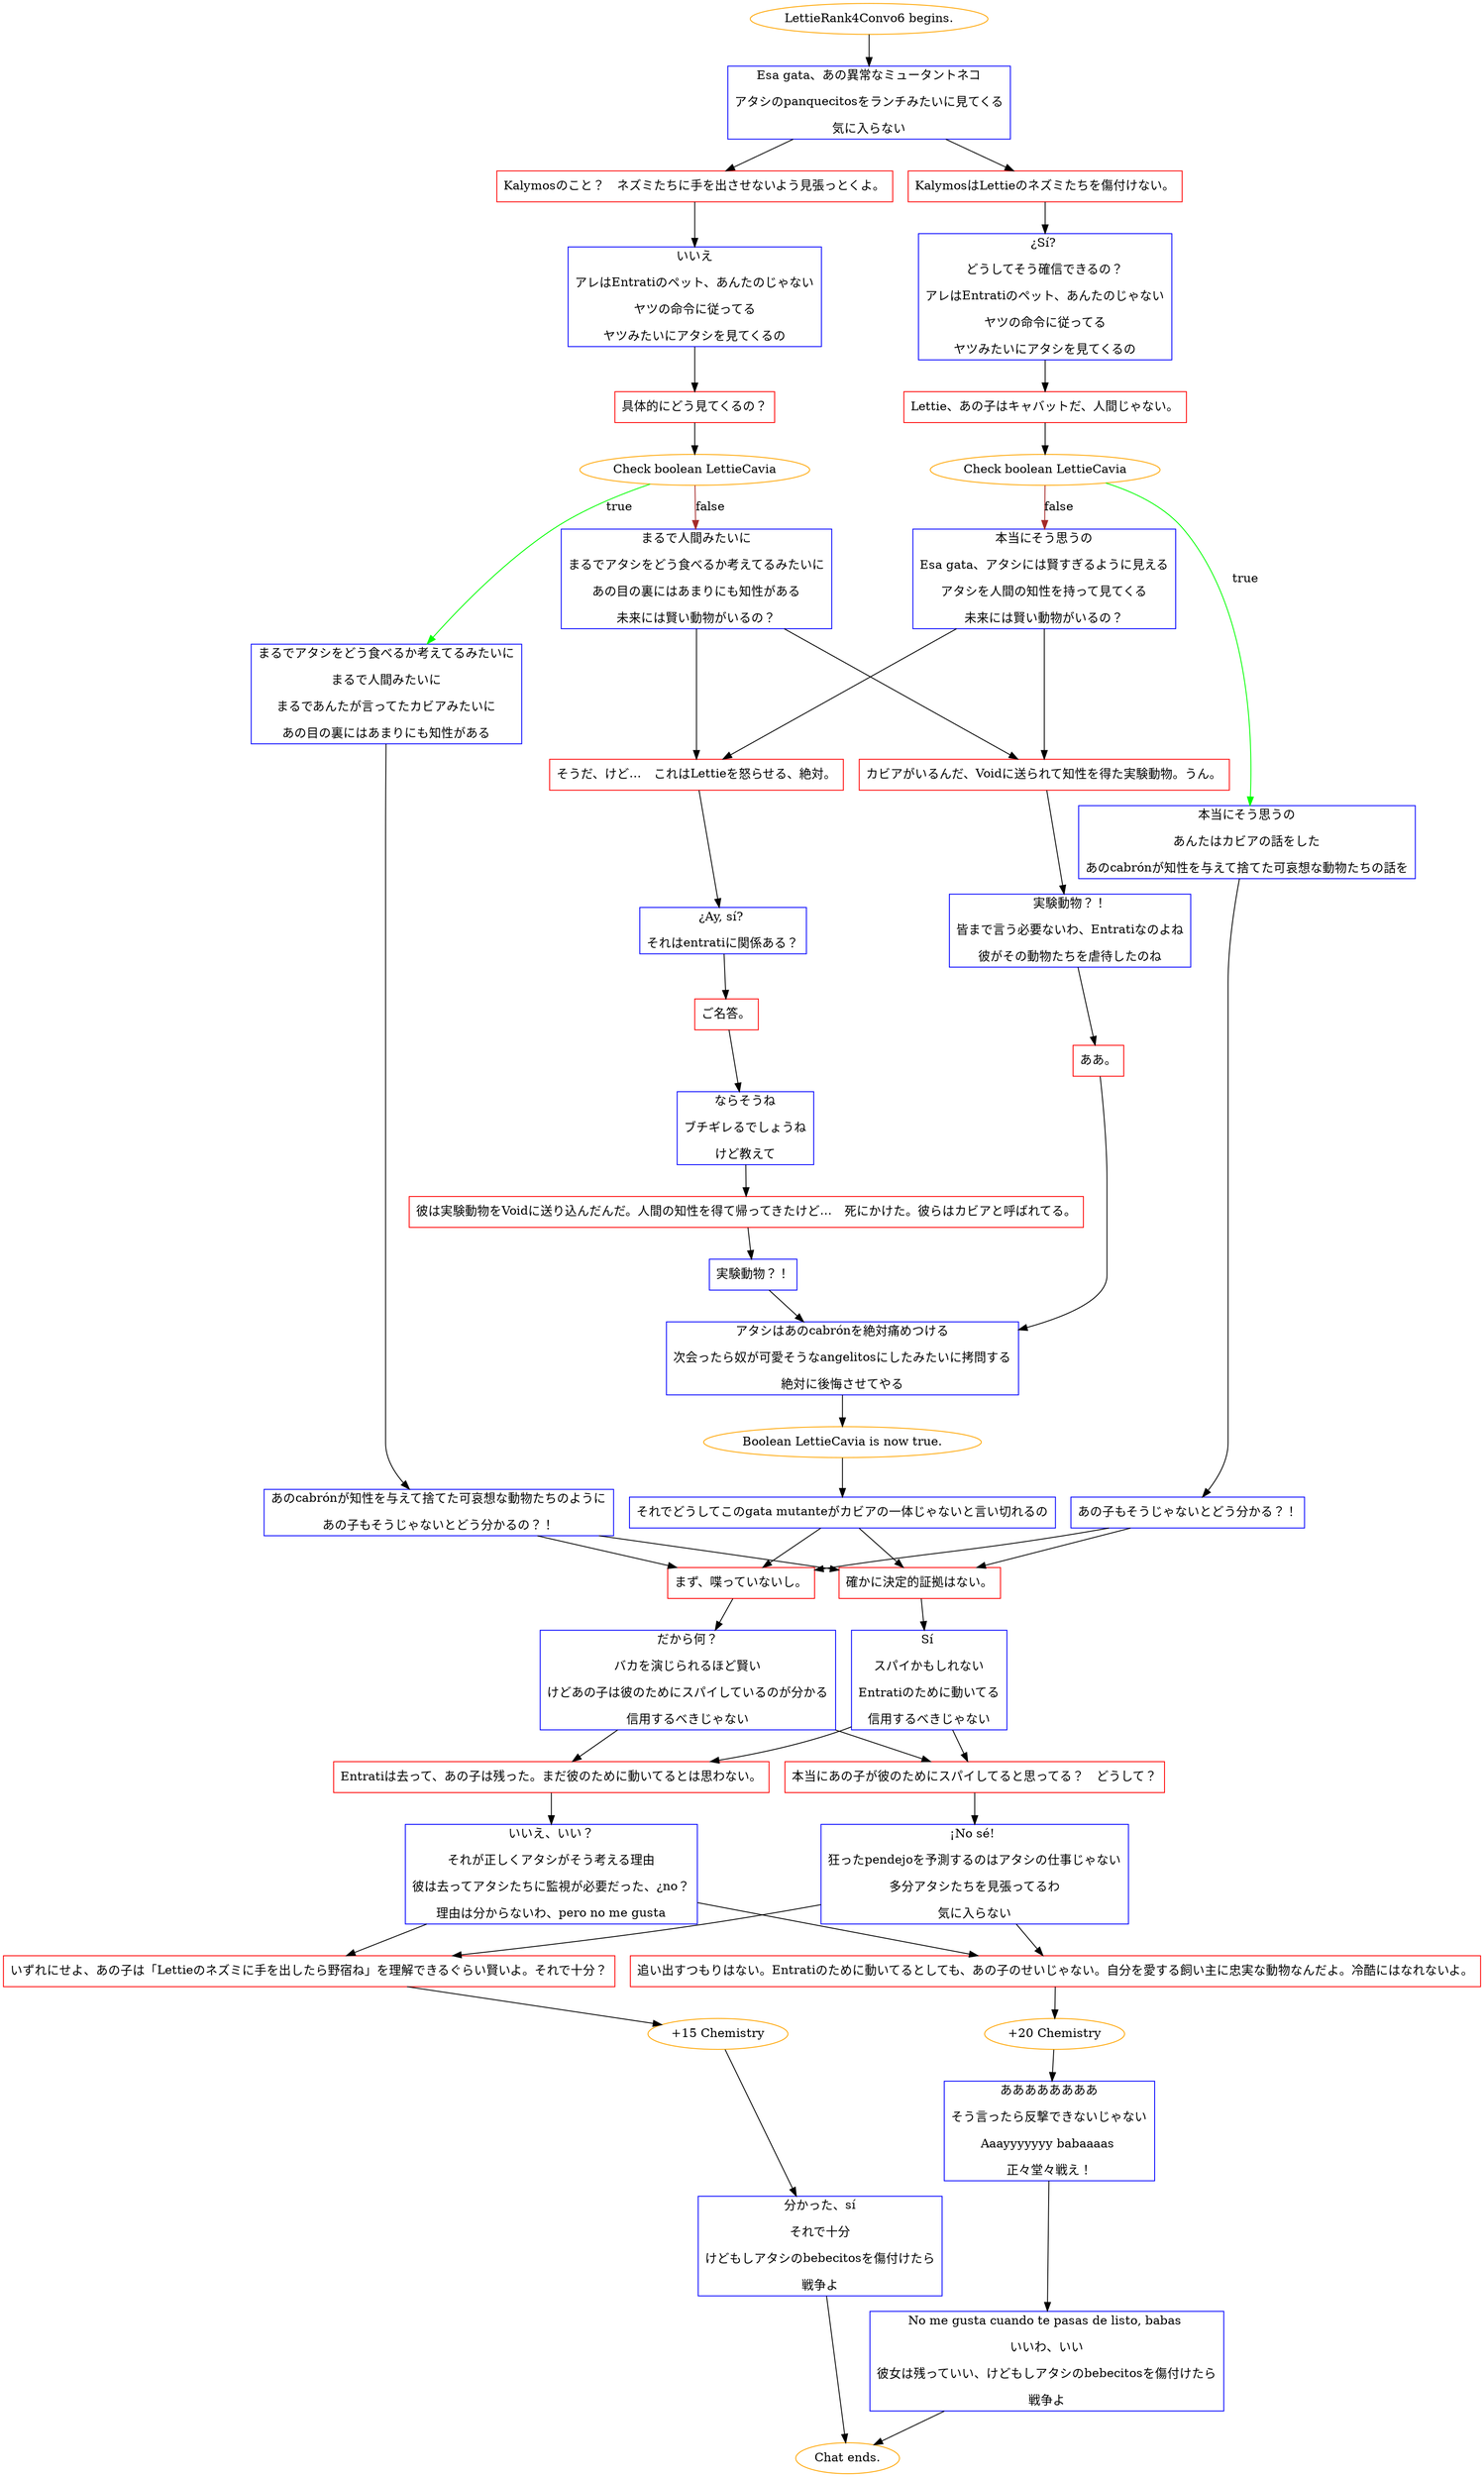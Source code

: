 digraph {
	"LettieRank4Convo6 begins." [color=orange];
		"LettieRank4Convo6 begins." -> j891178840;
	j891178840 [label="Esa gata、あの異常なミュータントネコ
アタシのpanquecitosをランチみたいに見てくる
気に入らない",shape=box,color=blue];
		j891178840 -> j561431456;
		j891178840 -> j1930051587;
	j561431456 [label="Kalymosのこと？　ネズミたちに手を出させないよう見張っとくよ。",shape=box,color=red];
		j561431456 -> j2013883885;
	j1930051587 [label="KalymosはLettieのネズミたちを傷付けない。",shape=box,color=red];
		j1930051587 -> j1546910883;
	j2013883885 [label="いいえ
アレはEntratiのペット、あんたのじゃない
ヤツの命令に従ってる
ヤツみたいにアタシを見てくるの",shape=box,color=blue];
		j2013883885 -> j338683119;
	j1546910883 [label="¿Sí? 
どうしてそう確信できるの？
アレはEntratiのペット、あんたのじゃない
ヤツの命令に従ってる
ヤツみたいにアタシを見てくるの",shape=box,color=blue];
		j1546910883 -> j1616800901;
	j338683119 [label="具体的にどう見てくるの？",shape=box,color=red];
		j338683119 -> j4254769564;
	j1616800901 [label="Lettie、あの子はキャバットだ、人間じゃない。",shape=box,color=red];
		j1616800901 -> j4287006142;
	j4254769564 [label="Check boolean LettieCavia",color=orange];
		j4254769564 -> j3753988711 [label=true,color=green];
		j4254769564 -> j3168165372 [label=false,color=brown];
	j4287006142 [label="Check boolean LettieCavia",color=orange];
		j4287006142 -> j1642136206 [label=true,color=green];
		j4287006142 -> j1068276947 [label=false,color=brown];
	j3753988711 [label="まるでアタシをどう食べるか考えてるみたいに
まるで人間みたいに
まるであんたが言ってたカビアみたいに
あの目の裏にはあまりにも知性がある",shape=box,color=blue];
		j3753988711 -> j2002466037;
	j3168165372 [label="まるで人間みたいに
まるでアタシをどう食べるか考えてるみたいに
あの目の裏にはあまりにも知性がある
未来には賢い動物がいるの？",shape=box,color=blue];
		j3168165372 -> j2008930031;
		j3168165372 -> j2104718929;
	j1642136206 [label="本当にそう思うの
あんたはカビアの話をした
あのcabrónが知性を与えて捨てた可哀想な動物たちの話を",shape=box,color=blue];
		j1642136206 -> j2224025009;
	j1068276947 [label="本当にそう思うの
Esa gata、アタシには賢すぎるように見える
アタシを人間の知性を持って見てくる
未来には賢い動物がいるの？",shape=box,color=blue];
		j1068276947 -> j2008930031;
		j1068276947 -> j2104718929;
	j2002466037 [label="あのcabrónが知性を与えて捨てた可哀想な動物たちのように
あの子もそうじゃないとどう分かるの？！",shape=box,color=blue];
		j2002466037 -> j385556606;
		j2002466037 -> j2717084695;
	j2008930031 [label="カビアがいるんだ、Voidに送られて知性を得た実験動物。うん。",shape=box,color=red];
		j2008930031 -> j1744776092;
	j2104718929 [label="そうだ、けど…　これはLettieを怒らせる、絶対。",shape=box,color=red];
		j2104718929 -> j2891527529;
	j2224025009 [label="あの子もそうじゃないとどう分かる？！",shape=box,color=blue];
		j2224025009 -> j385556606;
		j2224025009 -> j2717084695;
	j385556606 [label="まず、喋っていないし。",shape=box,color=red];
		j385556606 -> j1901049151;
	j2717084695 [label="確かに決定的証拠はない。",shape=box,color=red];
		j2717084695 -> j1601008656;
	j1744776092 [label="実験動物？！
皆まで言う必要ないわ、Entratiなのよね
彼がその動物たちを虐待したのね",shape=box,color=blue];
		j1744776092 -> j44360866;
	j2891527529 [label="¿Ay, sí? 
それはentratiに関係ある？",shape=box,color=blue];
		j2891527529 -> j2152310032;
	j1901049151 [label="だから何？
バカを演じられるほど賢い
けどあの子は彼のためにスパイしているのが分かる
信用するべきじゃない",shape=box,color=blue];
		j1901049151 -> j3825088888;
		j1901049151 -> j4128545426;
	j1601008656 [label="Sí 
スパイかもしれない
Entratiのために動いてる
信用するべきじゃない",shape=box,color=blue];
		j1601008656 -> j3825088888;
		j1601008656 -> j4128545426;
	j44360866 [label="ああ。",shape=box,color=red];
		j44360866 -> j1958868074;
	j2152310032 [label="ご名答。",shape=box,color=red];
		j2152310032 -> j2397921820;
	j3825088888 [label="Entratiは去って、あの子は残った。まだ彼のために動いてるとは思わない。",shape=box,color=red];
		j3825088888 -> j2578657703;
	j4128545426 [label="本当にあの子が彼のためにスパイしてると思ってる？　どうして？",shape=box,color=red];
		j4128545426 -> j2511245109;
	j1958868074 [label="アタシはあのcabrónを絶対痛めつける
次会ったら奴が可愛そうなangelitosにしたみたいに拷問する
絶対に後悔させてやる",shape=box,color=blue];
		j1958868074 -> j1462680227;
	j2397921820 [label="ならそうね
ブチギレるでしょうね
けど教えて",shape=box,color=blue];
		j2397921820 -> j1137731666;
	j2578657703 [label="いいえ、いい？
それが正しくアタシがそう考える理由
彼は去ってアタシたちに監視が必要だった、¿no？
理由は分からないわ、pero no me gusta",shape=box,color=blue];
		j2578657703 -> j789841612;
		j2578657703 -> j843092727;
	j2511245109 [label="¡No sé! 
狂ったpendejoを予測するのはアタシの仕事じゃない
多分アタシたちを見張ってるわ
気に入らない",shape=box,color=blue];
		j2511245109 -> j789841612;
		j2511245109 -> j843092727;
	j1462680227 [label="Boolean LettieCavia is now true.",color=orange];
		j1462680227 -> j3647084027;
	j1137731666 [label="彼は実験動物をVoidに送り込んだんだ。人間の知性を得て帰ってきたけど…　死にかけた。彼らはカビアと呼ばれてる。",shape=box,color=red];
		j1137731666 -> j1934846147;
	j789841612 [label="いずれにせよ、あの子は「Lettieのネズミに手を出したら野宿ね」を理解できるぐらい賢いよ。それで十分？",shape=box,color=red];
		j789841612 -> j716030783;
	j843092727 [label="追い出すつもりはない。Entratiのために動いてるとしても、あの子のせいじゃない。自分を愛する飼い主に忠実な動物なんだよ。冷酷にはなれないよ。",shape=box,color=red];
		j843092727 -> j1649716380;
	j3647084027 [label="それでどうしてこのgata mutanteがカビアの一体じゃないと言い切れるの",shape=box,color=blue];
		j3647084027 -> j385556606;
		j3647084027 -> j2717084695;
	j1934846147 [label="実験動物？！",shape=box,color=blue];
		j1934846147 -> j1958868074;
	j716030783 [label="+15 Chemistry",color=orange];
		j716030783 -> j1180534296;
	j1649716380 [label="+20 Chemistry",color=orange];
		j1649716380 -> j3390399262;
	j1180534296 [label="分かった、sí
それで十分
けどもしアタシのbebecitosを傷付けたら
戦争よ",shape=box,color=blue];
		j1180534296 -> "Chat ends.";
	j3390399262 [label="ああああああああ
そう言ったら反撃できないじゃない
Aaayyyyyyy babaaaas 
正々堂々戦え！",shape=box,color=blue];
		j3390399262 -> j1844973240;
	"Chat ends." [color=orange];
	j1844973240 [label="No me gusta cuando te pasas de listo, babas 
いいわ、いい
彼女は残っていい、けどもしアタシのbebecitosを傷付けたら
戦争よ",shape=box,color=blue];
		j1844973240 -> "Chat ends.";
}